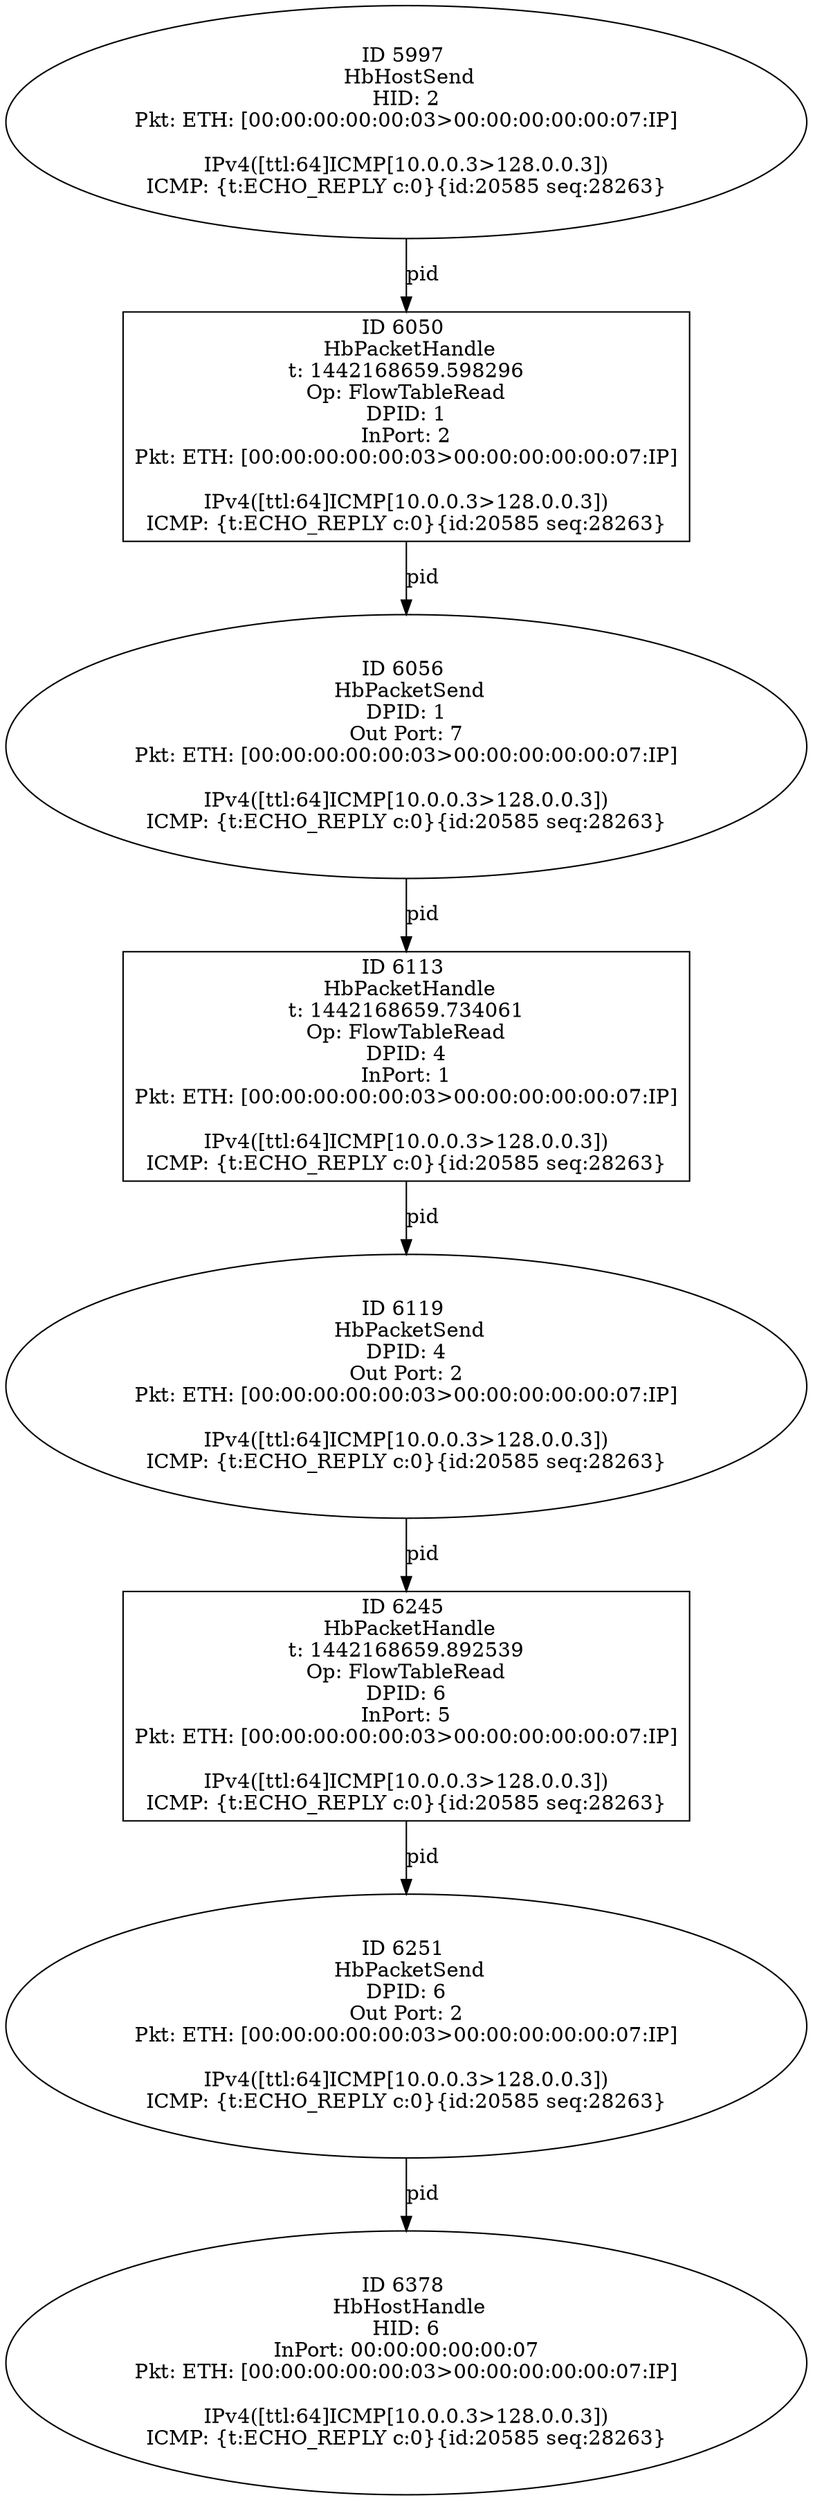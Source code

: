 strict digraph G {
6113 [shape=box, event=<hb_events.HbPacketHandle object at 0x10b7808d0>, label="ID 6113 
 HbPacketHandle
t: 1442168659.734061
Op: FlowTableRead
DPID: 4
InPort: 1
Pkt: ETH: [00:00:00:00:00:03>00:00:00:00:00:07:IP]

IPv4([ttl:64]ICMP[10.0.0.3>128.0.0.3])
ICMP: {t:ECHO_REPLY c:0}{id:20585 seq:28263}"];
6050 [shape=box, event=<hb_events.HbPacketHandle object at 0x10b749950>, label="ID 6050 
 HbPacketHandle
t: 1442168659.598296
Op: FlowTableRead
DPID: 1
InPort: 2
Pkt: ETH: [00:00:00:00:00:03>00:00:00:00:00:07:IP]

IPv4([ttl:64]ICMP[10.0.0.3>128.0.0.3])
ICMP: {t:ECHO_REPLY c:0}{id:20585 seq:28263}"];
6245 [shape=box, event=<hb_events.HbPacketHandle object at 0x10b7f57d0>, label="ID 6245 
 HbPacketHandle
t: 1442168659.892539
Op: FlowTableRead
DPID: 6
InPort: 5
Pkt: ETH: [00:00:00:00:00:03>00:00:00:00:00:07:IP]

IPv4([ttl:64]ICMP[10.0.0.3>128.0.0.3])
ICMP: {t:ECHO_REPLY c:0}{id:20585 seq:28263}"];
6119 [shape=oval, event=<hb_events.HbPacketSend object at 0x10b789b10>, label="ID 6119 
 HbPacketSend
DPID: 4
Out Port: 2
Pkt: ETH: [00:00:00:00:00:03>00:00:00:00:00:07:IP]

IPv4([ttl:64]ICMP[10.0.0.3>128.0.0.3])
ICMP: {t:ECHO_REPLY c:0}{id:20585 seq:28263}"];
6056 [shape=oval, event=<hb_events.HbPacketSend object at 0x10b751e90>, label="ID 6056 
 HbPacketSend
DPID: 1
Out Port: 7
Pkt: ETH: [00:00:00:00:00:03>00:00:00:00:00:07:IP]

IPv4([ttl:64]ICMP[10.0.0.3>128.0.0.3])
ICMP: {t:ECHO_REPLY c:0}{id:20585 seq:28263}"];
6378 [shape=oval, event=<hb_events.HbHostHandle object at 0x10b866c10>, label="ID 6378 
 HbHostHandle
HID: 6
InPort: 00:00:00:00:00:07
Pkt: ETH: [00:00:00:00:00:03>00:00:00:00:00:07:IP]

IPv4([ttl:64]ICMP[10.0.0.3>128.0.0.3])
ICMP: {t:ECHO_REPLY c:0}{id:20585 seq:28263}"];
6251 [shape=oval, event=<hb_events.HbPacketSend object at 0x10b7f5c10>, label="ID 6251 
 HbPacketSend
DPID: 6
Out Port: 2
Pkt: ETH: [00:00:00:00:00:03>00:00:00:00:00:07:IP]

IPv4([ttl:64]ICMP[10.0.0.3>128.0.0.3])
ICMP: {t:ECHO_REPLY c:0}{id:20585 seq:28263}"];
5997 [shape=oval, event=<hb_events.HbHostSend object at 0x10b72c350>, label="ID 5997 
 HbHostSend
HID: 2
Pkt: ETH: [00:00:00:00:00:03>00:00:00:00:00:07:IP]

IPv4([ttl:64]ICMP[10.0.0.3>128.0.0.3])
ICMP: {t:ECHO_REPLY c:0}{id:20585 seq:28263}"];
6113 -> 6119  [rel=pid, label=pid];
6050 -> 6056  [rel=pid, label=pid];
6245 -> 6251  [rel=pid, label=pid];
6119 -> 6245  [rel=pid, label=pid];
6056 -> 6113  [rel=pid, label=pid];
6251 -> 6378  [rel=pid, label=pid];
5997 -> 6050  [rel=pid, label=pid];
}
